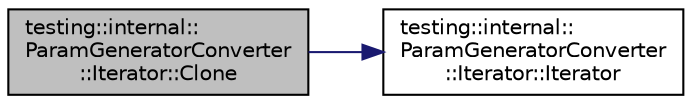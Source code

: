 digraph "testing::internal::ParamGeneratorConverter::Iterator::Clone"
{
 // LATEX_PDF_SIZE
  bgcolor="transparent";
  edge [fontname="Helvetica",fontsize="10",labelfontname="Helvetica",labelfontsize="10"];
  node [fontname="Helvetica",fontsize="10",shape=record];
  rankdir="LR";
  Node1 [label="testing::internal::\lParamGeneratorConverter\l::Iterator::Clone",height=0.2,width=0.4,color="black", fillcolor="grey75", style="filled", fontcolor="black",tooltip=" "];
  Node1 -> Node2 [color="midnightblue",fontsize="10",style="solid",fontname="Helvetica"];
  Node2 [label="testing::internal::\lParamGeneratorConverter\l::Iterator::Iterator",height=0.2,width=0.4,color="black",URL="$classtesting_1_1internal_1_1ParamGeneratorConverter_1_1Iterator.html#afcfd73838045f7eaaaaa7102d25da74f",tooltip=" "];
}
